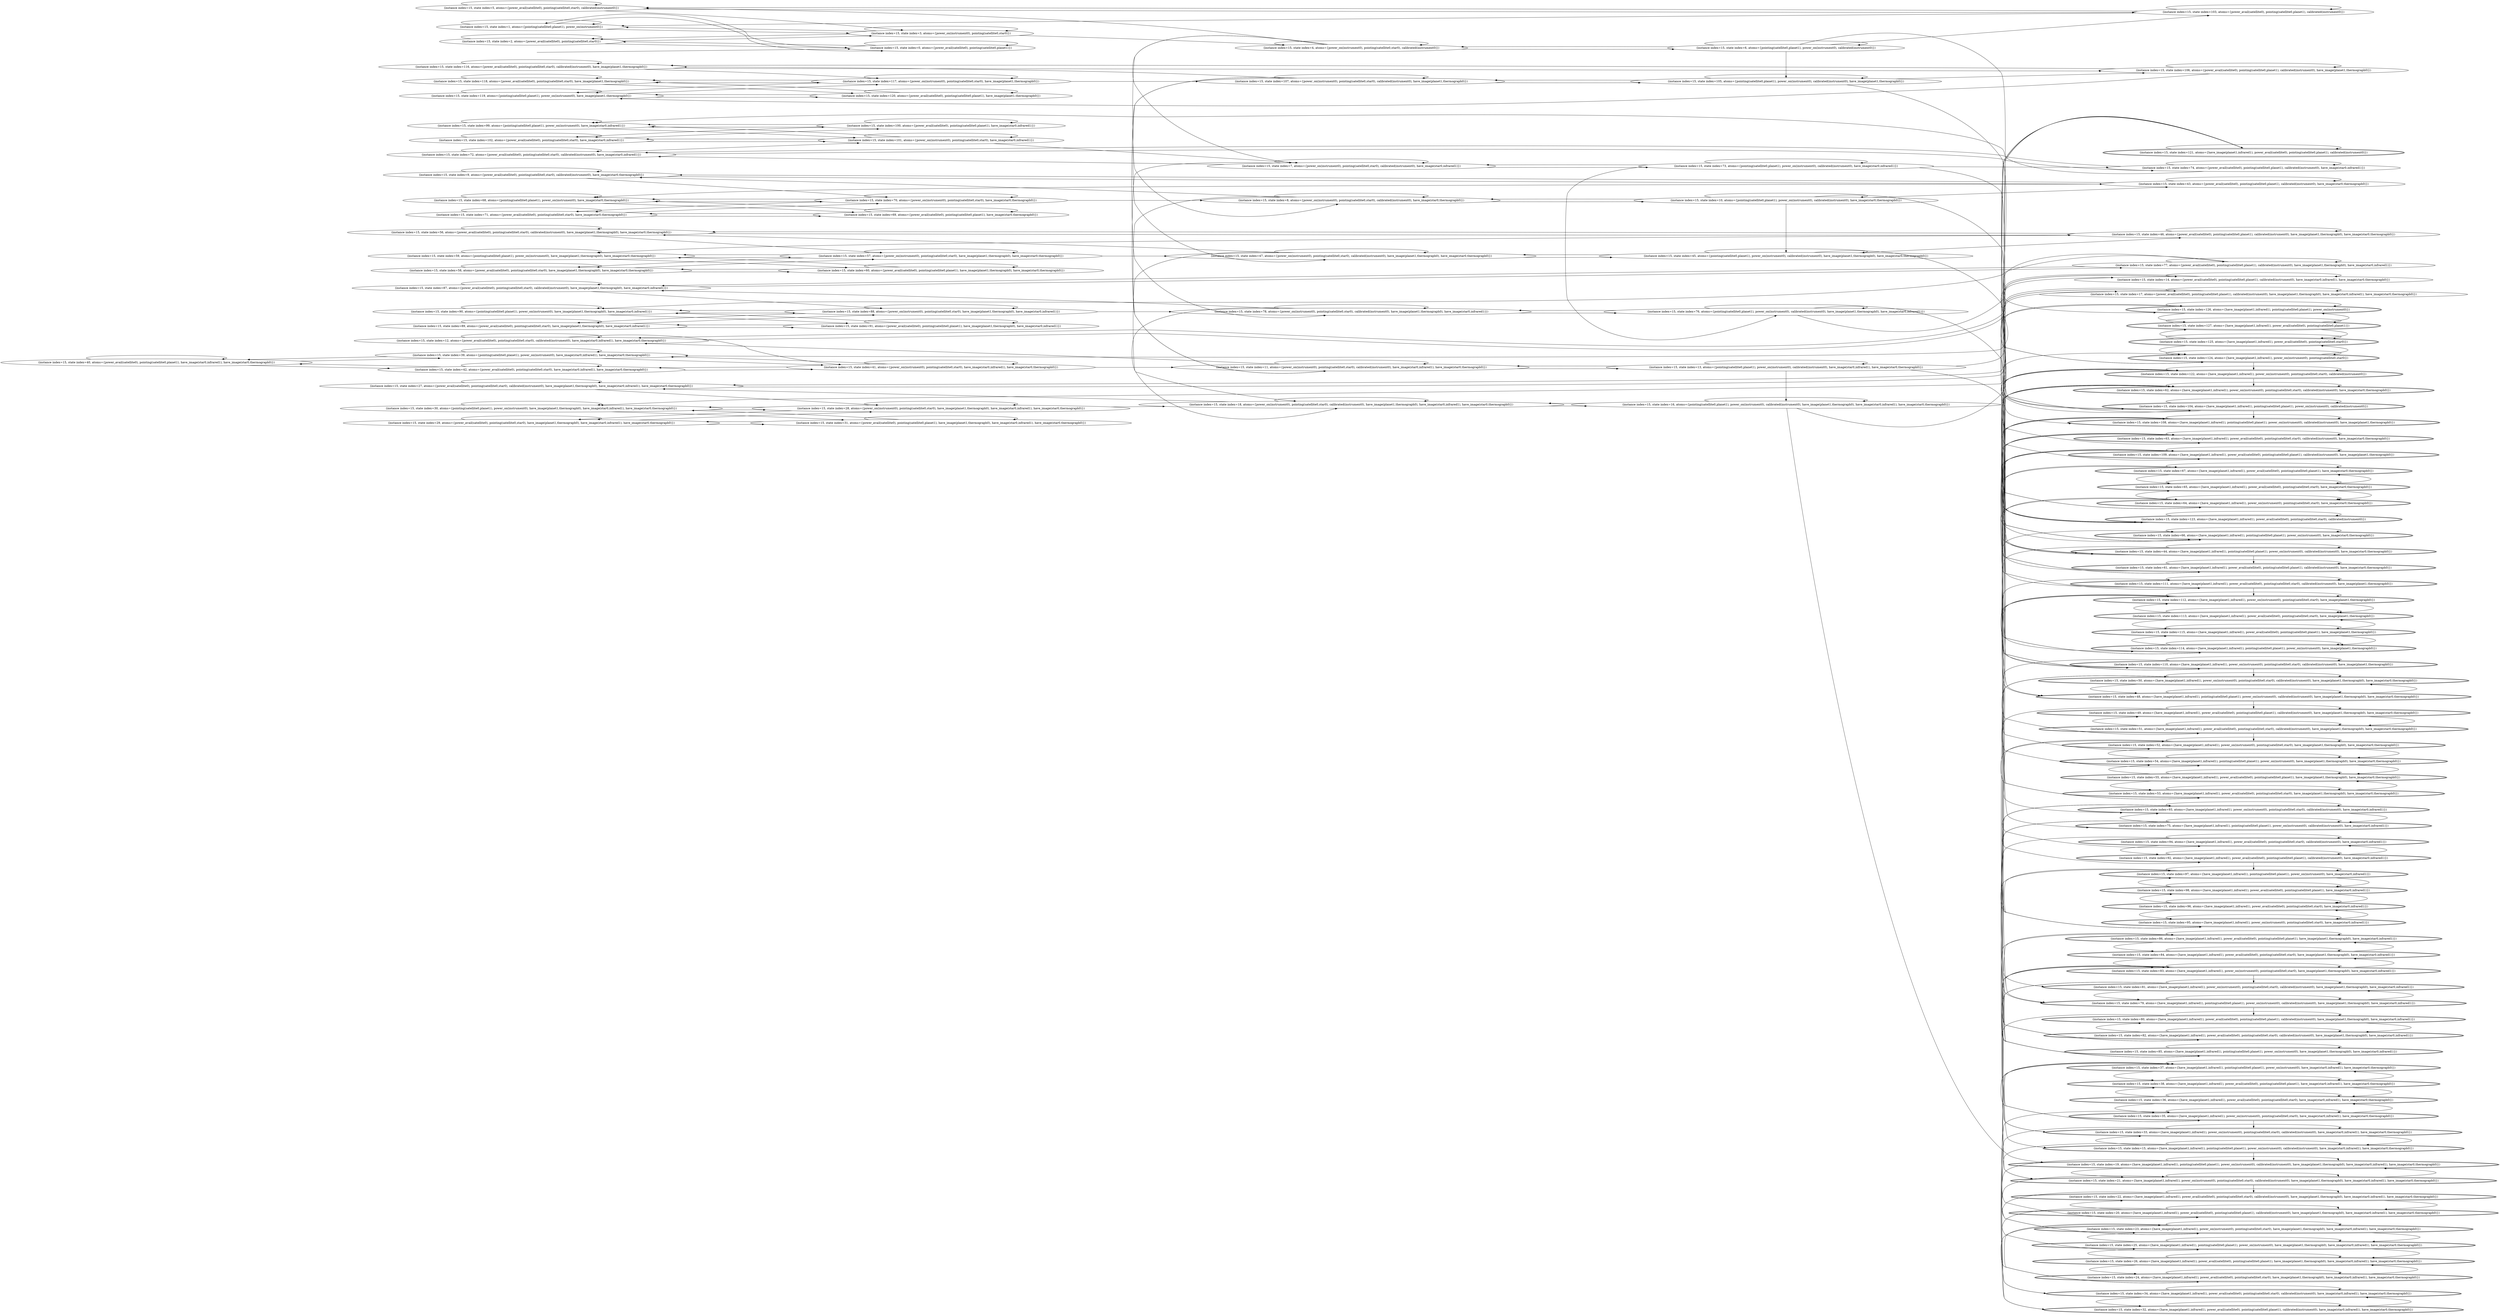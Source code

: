 digraph {
rankdir="LR"
s40[label="(instance index=15, state index=40, atoms={power_avail(satellite0), pointing(satellite0,planet1), have_image(star0,infrared1), have_image(star0,thermograph0)})"]
s0[label="(instance index=15, state index=0, atoms={power_avail(satellite0), pointing(satellite0,planet1)})"]
s106[label="(instance index=15, state index=106, atoms={power_avail(satellite0), pointing(satellite0,planet1), calibrated(instrument0), have_image(planet1,thermograph0)})"]
s120[label="(instance index=15, state index=120, atoms={power_avail(satellite0), pointing(satellite0,planet1), have_image(planet1,thermograph0)})"]
s77[label="(instance index=15, state index=77, atoms={power_avail(satellite0), pointing(satellite0,planet1), calibrated(instrument0), have_image(planet1,thermograph0), have_image(star0,infrared1)})"]
s91[label="(instance index=15, state index=91, atoms={power_avail(satellite0), pointing(satellite0,planet1), have_image(planet1,thermograph0), have_image(star0,infrared1)})"]
s74[label="(instance index=15, state index=74, atoms={power_avail(satellite0), pointing(satellite0,planet1), calibrated(instrument0), have_image(star0,infrared1)})"]
s100[label="(instance index=15, state index=100, atoms={power_avail(satellite0), pointing(satellite0,planet1), have_image(star0,infrared1)})"]
s46[label="(instance index=15, state index=46, atoms={power_avail(satellite0), pointing(satellite0,planet1), calibrated(instrument0), have_image(planet1,thermograph0), have_image(star0,thermograph0)})"]
s60[label="(instance index=15, state index=60, atoms={power_avail(satellite0), pointing(satellite0,planet1), have_image(planet1,thermograph0), have_image(star0,thermograph0)})"]
s43[label="(instance index=15, state index=43, atoms={power_avail(satellite0), pointing(satellite0,planet1), calibrated(instrument0), have_image(star0,thermograph0)})"]
s69[label="(instance index=15, state index=69, atoms={power_avail(satellite0), pointing(satellite0,planet1), have_image(star0,thermograph0)})"]
s103[label="(instance index=15, state index=103, atoms={power_avail(satellite0), pointing(satellite0,planet1), calibrated(instrument0)})"]
s17[label="(instance index=15, state index=17, atoms={power_avail(satellite0), pointing(satellite0,planet1), calibrated(instrument0), have_image(planet1,thermograph0), have_image(star0,infrared1), have_image(star0,thermograph0)})"]
s31[label="(instance index=15, state index=31, atoms={power_avail(satellite0), pointing(satellite0,planet1), have_image(planet1,thermograph0), have_image(star0,infrared1), have_image(star0,thermograph0)})"]
s14[label="(instance index=15, state index=14, atoms={power_avail(satellite0), pointing(satellite0,planet1), calibrated(instrument0), have_image(star0,infrared1), have_image(star0,thermograph0)})"]
s116[label="(instance index=15, state index=116, atoms={power_avail(satellite0), pointing(satellite0,star0), calibrated(instrument0), have_image(planet1,thermograph0)})"]
s118[label="(instance index=15, state index=118, atoms={power_avail(satellite0), pointing(satellite0,star0), have_image(planet1,thermograph0)})"]
s119[label="(instance index=15, state index=119, atoms={pointing(satellite0,planet1), power_on(instrument0), have_image(planet1,thermograph0)})"]
s87[label="(instance index=15, state index=87, atoms={power_avail(satellite0), pointing(satellite0,star0), calibrated(instrument0), have_image(planet1,thermograph0), have_image(star0,infrared1)})"]
s89[label="(instance index=15, state index=89, atoms={power_avail(satellite0), pointing(satellite0,star0), have_image(planet1,thermograph0), have_image(star0,infrared1)})"]
s90[label="(instance index=15, state index=90, atoms={pointing(satellite0,planet1), power_on(instrument0), have_image(planet1,thermograph0), have_image(star0,infrared1)})"]
s72[label="(instance index=15, state index=72, atoms={power_avail(satellite0), pointing(satellite0,star0), calibrated(instrument0), have_image(star0,infrared1)})"]
s99[label="(instance index=15, state index=99, atoms={pointing(satellite0,planet1), power_on(instrument0), have_image(star0,infrared1)})"]
s102[label="(instance index=15, state index=102, atoms={power_avail(satellite0), pointing(satellite0,star0), have_image(star0,infrared1)})"]
s56[label="(instance index=15, state index=56, atoms={power_avail(satellite0), pointing(satellite0,star0), calibrated(instrument0), have_image(planet1,thermograph0), have_image(star0,thermograph0)})"]
s58[label="(instance index=15, state index=58, atoms={power_avail(satellite0), pointing(satellite0,star0), have_image(planet1,thermograph0), have_image(star0,thermograph0)})"]
s59[label="(instance index=15, state index=59, atoms={pointing(satellite0,planet1), power_on(instrument0), have_image(planet1,thermograph0), have_image(star0,thermograph0)})"]
s9[label="(instance index=15, state index=9, atoms={power_avail(satellite0), pointing(satellite0,star0), calibrated(instrument0), have_image(star0,thermograph0)})"]
s68[label="(instance index=15, state index=68, atoms={pointing(satellite0,planet1), power_on(instrument0), have_image(star0,thermograph0)})"]
s71[label="(instance index=15, state index=71, atoms={power_avail(satellite0), pointing(satellite0,star0), have_image(star0,thermograph0)})"]
s1[label="(instance index=15, state index=1, atoms={pointing(satellite0,planet1), power_on(instrument0)})"]
s2[label="(instance index=15, state index=2, atoms={power_avail(satellite0), pointing(satellite0,star0)})"]
s5[label="(instance index=15, state index=5, atoms={power_avail(satellite0), pointing(satellite0,star0), calibrated(instrument0)})"]
s27[label="(instance index=15, state index=27, atoms={power_avail(satellite0), pointing(satellite0,star0), calibrated(instrument0), have_image(planet1,thermograph0), have_image(star0,infrared1), have_image(star0,thermograph0)})"]
s29[label="(instance index=15, state index=29, atoms={power_avail(satellite0), pointing(satellite0,star0), have_image(planet1,thermograph0), have_image(star0,infrared1), have_image(star0,thermograph0)})"]
s30[label="(instance index=15, state index=30, atoms={pointing(satellite0,planet1), power_on(instrument0), have_image(planet1,thermograph0), have_image(star0,infrared1), have_image(star0,thermograph0)})"]
s12[label="(instance index=15, state index=12, atoms={power_avail(satellite0), pointing(satellite0,star0), calibrated(instrument0), have_image(star0,infrared1), have_image(star0,thermograph0)})"]
s39[label="(instance index=15, state index=39, atoms={pointing(satellite0,planet1), power_on(instrument0), have_image(star0,infrared1), have_image(star0,thermograph0)})"]
s42[label="(instance index=15, state index=42, atoms={power_avail(satellite0), pointing(satellite0,star0), have_image(star0,infrared1), have_image(star0,thermograph0)})"]
s117[label="(instance index=15, state index=117, atoms={power_on(instrument0), pointing(satellite0,star0), have_image(planet1,thermograph0)})"]
s88[label="(instance index=15, state index=88, atoms={power_on(instrument0), pointing(satellite0,star0), have_image(planet1,thermograph0), have_image(star0,infrared1)})"]
s101[label="(instance index=15, state index=101, atoms={power_on(instrument0), pointing(satellite0,star0), have_image(star0,infrared1)})"]
s57[label="(instance index=15, state index=57, atoms={power_on(instrument0), pointing(satellite0,star0), have_image(planet1,thermograph0), have_image(star0,thermograph0)})"]
s70[label="(instance index=15, state index=70, atoms={power_on(instrument0), pointing(satellite0,star0), have_image(star0,thermograph0)})"]
s3[label="(instance index=15, state index=3, atoms={power_on(instrument0), pointing(satellite0,star0)})"]
s28[label="(instance index=15, state index=28, atoms={power_on(instrument0), pointing(satellite0,star0), have_image(planet1,thermograph0), have_image(star0,infrared1), have_image(star0,thermograph0)})"]
s41[label="(instance index=15, state index=41, atoms={power_on(instrument0), pointing(satellite0,star0), have_image(star0,infrared1), have_image(star0,thermograph0)})"]
s107[label="(instance index=15, state index=107, atoms={power_on(instrument0), pointing(satellite0,star0), calibrated(instrument0), have_image(planet1,thermograph0)})"]
s78[label="(instance index=15, state index=78, atoms={power_on(instrument0), pointing(satellite0,star0), calibrated(instrument0), have_image(planet1,thermograph0), have_image(star0,infrared1)})"]
s7[label="(instance index=15, state index=7, atoms={power_on(instrument0), pointing(satellite0,star0), calibrated(instrument0), have_image(star0,infrared1)})"]
s47[label="(instance index=15, state index=47, atoms={power_on(instrument0), pointing(satellite0,star0), calibrated(instrument0), have_image(planet1,thermograph0), have_image(star0,thermograph0)})"]
s8[label="(instance index=15, state index=8, atoms={power_on(instrument0), pointing(satellite0,star0), calibrated(instrument0), have_image(star0,thermograph0)})"]
s4[label="(instance index=15, state index=4, atoms={power_on(instrument0), pointing(satellite0,star0), calibrated(instrument0)})"]
s18[label="(instance index=15, state index=18, atoms={power_on(instrument0), pointing(satellite0,star0), calibrated(instrument0), have_image(planet1,thermograph0), have_image(star0,infrared1), have_image(star0,thermograph0)})"]
s11[label="(instance index=15, state index=11, atoms={power_on(instrument0), pointing(satellite0,star0), calibrated(instrument0), have_image(star0,infrared1), have_image(star0,thermograph0)})"]
s105[label="(instance index=15, state index=105, atoms={pointing(satellite0,planet1), power_on(instrument0), calibrated(instrument0), have_image(planet1,thermograph0)})"]
s76[label="(instance index=15, state index=76, atoms={pointing(satellite0,planet1), power_on(instrument0), calibrated(instrument0), have_image(planet1,thermograph0), have_image(star0,infrared1)})"]
s73[label="(instance index=15, state index=73, atoms={pointing(satellite0,planet1), power_on(instrument0), calibrated(instrument0), have_image(star0,infrared1)})"]
s45[label="(instance index=15, state index=45, atoms={pointing(satellite0,planet1), power_on(instrument0), calibrated(instrument0), have_image(planet1,thermograph0), have_image(star0,thermograph0)})"]
s10[label="(instance index=15, state index=10, atoms={pointing(satellite0,planet1), power_on(instrument0), calibrated(instrument0), have_image(star0,thermograph0)})"]
s6[label="(instance index=15, state index=6, atoms={pointing(satellite0,planet1), power_on(instrument0), calibrated(instrument0)})"]
s16[label="(instance index=15, state index=16, atoms={pointing(satellite0,planet1), power_on(instrument0), calibrated(instrument0), have_image(planet1,thermograph0), have_image(star0,infrared1), have_image(star0,thermograph0)})"]
s13[label="(instance index=15, state index=13, atoms={pointing(satellite0,planet1), power_on(instrument0), calibrated(instrument0), have_image(star0,infrared1), have_image(star0,thermograph0)})"]
s23[peripheries=2,label="(instance index=15, state index=23, atoms={have_image(planet1,infrared1), power_on(instrument0), pointing(satellite0,star0), have_image(planet1,thermograph0), have_image(star0,infrared1), have_image(star0,thermograph0)})"]
s32[peripheries=2,label="(instance index=15, state index=32, atoms={have_image(planet1,infrared1), power_avail(satellite0), pointing(satellite0,planet1), calibrated(instrument0), have_image(star0,infrared1), have_image(star0,thermograph0)})"]
s92[peripheries=2,label="(instance index=15, state index=92, atoms={have_image(planet1,infrared1), power_avail(satellite0), pointing(satellite0,planet1), calibrated(instrument0), have_image(star0,infrared1)})"]
s33[peripheries=2,label="(instance index=15, state index=33, atoms={have_image(planet1,infrared1), power_on(instrument0), pointing(satellite0,star0), calibrated(instrument0), have_image(star0,infrared1), have_image(star0,thermograph0)})"]
s93[peripheries=2,label="(instance index=15, state index=93, atoms={have_image(planet1,infrared1), power_on(instrument0), pointing(satellite0,star0), calibrated(instrument0), have_image(star0,infrared1)})"]
s34[peripheries=2,label="(instance index=15, state index=34, atoms={have_image(planet1,infrared1), power_avail(satellite0), pointing(satellite0,star0), calibrated(instrument0), have_image(star0,infrared1), have_image(star0,thermograph0)})"]
s104[peripheries=2,label="(instance index=15, state index=104, atoms={have_image(planet1,infrared1), pointing(satellite0,planet1), power_on(instrument0), calibrated(instrument0)})"]
s44[peripheries=2,label="(instance index=15, state index=44, atoms={have_image(planet1,infrared1), pointing(satellite0,planet1), power_on(instrument0), calibrated(instrument0), have_image(star0,thermograph0)})"]
s48[peripheries=2,label="(instance index=15, state index=48, atoms={have_image(planet1,infrared1), pointing(satellite0,planet1), power_on(instrument0), calibrated(instrument0), have_image(planet1,thermograph0), have_image(star0,thermograph0)})"]
s115[peripheries=2,label="(instance index=15, state index=115, atoms={have_image(planet1,infrared1), power_avail(satellite0), pointing(satellite0,planet1), have_image(planet1,thermograph0)})"]
s111[peripheries=2,label="(instance index=15, state index=111, atoms={have_image(planet1,infrared1), power_avail(satellite0), pointing(satellite0,star0), calibrated(instrument0), have_image(planet1,thermograph0)})"]
s52[peripheries=2,label="(instance index=15, state index=52, atoms={have_image(planet1,infrared1), power_on(instrument0), pointing(satellite0,star0), have_image(planet1,thermograph0), have_image(star0,thermograph0)})"]
s61[peripheries=2,label="(instance index=15, state index=61, atoms={have_image(planet1,infrared1), power_avail(satellite0), pointing(satellite0,planet1), calibrated(instrument0), have_image(star0,thermograph0)})"]
s49[peripheries=2,label="(instance index=15, state index=49, atoms={have_image(planet1,infrared1), power_avail(satellite0), pointing(satellite0,planet1), calibrated(instrument0), have_image(planet1,thermograph0), have_image(star0,thermograph0)})"]
s108[peripheries=2,label="(instance index=15, state index=108, atoms={have_image(planet1,infrared1), pointing(satellite0,planet1), power_on(instrument0), calibrated(instrument0), have_image(planet1,thermograph0)})"]
s79[peripheries=2,label="(instance index=15, state index=79, atoms={have_image(planet1,infrared1), pointing(satellite0,planet1), power_on(instrument0), calibrated(instrument0), have_image(planet1,thermograph0), have_image(star0,infrared1)})"]
s50[peripheries=2,label="(instance index=15, state index=50, atoms={have_image(planet1,infrared1), power_on(instrument0), pointing(satellite0,star0), calibrated(instrument0), have_image(planet1,thermograph0), have_image(star0,thermograph0)})"]
s109[peripheries=2,label="(instance index=15, state index=109, atoms={have_image(planet1,infrared1), power_avail(satellite0), pointing(satellite0,planet1), calibrated(instrument0), have_image(planet1,thermograph0)})"]
s21[peripheries=2,label="(instance index=15, state index=21, atoms={have_image(planet1,infrared1), power_on(instrument0), pointing(satellite0,star0), calibrated(instrument0), have_image(planet1,thermograph0), have_image(star0,infrared1), have_image(star0,thermograph0)})"]
s80[peripheries=2,label="(instance index=15, state index=80, atoms={have_image(planet1,infrared1), power_avail(satellite0), pointing(satellite0,planet1), calibrated(instrument0), have_image(planet1,thermograph0), have_image(star0,infrared1)})"]
s38[peripheries=2,label="(instance index=15, state index=38, atoms={have_image(planet1,infrared1), power_avail(satellite0), pointing(satellite0,planet1), have_image(star0,infrared1), have_image(star0,thermograph0)})"]
s97[peripheries=2,label="(instance index=15, state index=97, atoms={have_image(planet1,infrared1), pointing(satellite0,planet1), power_on(instrument0), have_image(star0,infrared1)})"]
s51[peripheries=2,label="(instance index=15, state index=51, atoms={have_image(planet1,infrared1), power_avail(satellite0), pointing(satellite0,star0), calibrated(instrument0), have_image(planet1,thermograph0), have_image(star0,thermograph0)})"]
s110[peripheries=2,label="(instance index=15, state index=110, atoms={have_image(planet1,infrared1), power_on(instrument0), pointing(satellite0,star0), calibrated(instrument0), have_image(planet1,thermograph0)})"]
s22[peripheries=2,label="(instance index=15, state index=22, atoms={have_image(planet1,infrared1), power_avail(satellite0), pointing(satellite0,star0), calibrated(instrument0), have_image(planet1,thermograph0), have_image(star0,infrared1), have_image(star0,thermograph0)})"]
s81[peripheries=2,label="(instance index=15, state index=81, atoms={have_image(planet1,infrared1), power_on(instrument0), pointing(satellite0,star0), calibrated(instrument0), have_image(planet1,thermograph0), have_image(star0,infrared1)})"]
s35[peripheries=2,label="(instance index=15, state index=35, atoms={have_image(planet1,infrared1), power_on(instrument0), pointing(satellite0,star0), have_image(star0,infrared1), have_image(star0,thermograph0)})"]
s94[peripheries=2,label="(instance index=15, state index=94, atoms={have_image(planet1,infrared1), power_avail(satellite0), pointing(satellite0,star0), calibrated(instrument0), have_image(star0,infrared1)})"]
s98[peripheries=2,label="(instance index=15, state index=98, atoms={have_image(planet1,infrared1), power_avail(satellite0), pointing(satellite0,planet1), have_image(star0,infrared1)})"]
s127[peripheries=2,label="(instance index=15, state index=127, atoms={have_image(planet1,infrared1), power_avail(satellite0), pointing(satellite0,planet1)})"]
s65[peripheries=2,label="(instance index=15, state index=65, atoms={have_image(planet1,infrared1), power_avail(satellite0), pointing(satellite0,star0), have_image(star0,thermograph0)})"]
s124[peripheries=2,label="(instance index=15, state index=124, atoms={have_image(planet1,infrared1), power_on(instrument0), pointing(satellite0,star0)})"]
s36[peripheries=2,label="(instance index=15, state index=36, atoms={have_image(planet1,infrared1), power_avail(satellite0), pointing(satellite0,star0), have_image(star0,infrared1), have_image(star0,thermograph0)})"]
s95[peripheries=2,label="(instance index=15, state index=95, atoms={have_image(planet1,infrared1), power_on(instrument0), pointing(satellite0,star0), have_image(star0,infrared1)})"]
s53[peripheries=2,label="(instance index=15, state index=53, atoms={have_image(planet1,infrared1), power_avail(satellite0), pointing(satellite0,star0), have_image(planet1,thermograph0), have_image(star0,thermograph0)})"]
s112[peripheries=2,label="(instance index=15, state index=112, atoms={have_image(planet1,infrared1), power_on(instrument0), pointing(satellite0,star0), have_image(planet1,thermograph0)})"]
s24[peripheries=2,label="(instance index=15, state index=24, atoms={have_image(planet1,infrared1), power_avail(satellite0), pointing(satellite0,star0), have_image(planet1,thermograph0), have_image(star0,infrared1), have_image(star0,thermograph0)})"]
s83[peripheries=2,label="(instance index=15, state index=83, atoms={have_image(planet1,infrared1), power_on(instrument0), pointing(satellite0,star0), have_image(planet1,thermograph0), have_image(star0,infrared1)})"]
s66[peripheries=2,label="(instance index=15, state index=66, atoms={have_image(planet1,infrared1), pointing(satellite0,planet1), power_on(instrument0), have_image(star0,thermograph0)})"]
s125[peripheries=2,label="(instance index=15, state index=125, atoms={have_image(planet1,infrared1), power_avail(satellite0), pointing(satellite0,star0)})"]
s37[peripheries=2,label="(instance index=15, state index=37, atoms={have_image(planet1,infrared1), pointing(satellite0,planet1), power_on(instrument0), have_image(star0,infrared1), have_image(star0,thermograph0)})"]
s96[peripheries=2,label="(instance index=15, state index=96, atoms={have_image(planet1,infrared1), power_avail(satellite0), pointing(satellite0,star0), have_image(star0,infrared1)})"]
s126[peripheries=2,label="(instance index=15, state index=126, atoms={have_image(planet1,infrared1), pointing(satellite0,planet1), power_on(instrument0)})"]
s67[peripheries=2,label="(instance index=15, state index=67, atoms={have_image(planet1,infrared1), power_avail(satellite0), pointing(satellite0,planet1), have_image(star0,thermograph0)})"]
s54[peripheries=2,label="(instance index=15, state index=54, atoms={have_image(planet1,infrared1), pointing(satellite0,planet1), power_on(instrument0), have_image(planet1,thermograph0), have_image(star0,thermograph0)})"]
s113[peripheries=2,label="(instance index=15, state index=113, atoms={have_image(planet1,infrared1), power_avail(satellite0), pointing(satellite0,star0), have_image(planet1,thermograph0)})"]
s25[peripheries=2,label="(instance index=15, state index=25, atoms={have_image(planet1,infrared1), pointing(satellite0,planet1), power_on(instrument0), have_image(planet1,thermograph0), have_image(star0,infrared1), have_image(star0,thermograph0)})"]
s84[peripheries=2,label="(instance index=15, state index=84, atoms={have_image(planet1,infrared1), power_avail(satellite0), pointing(satellite0,star0), have_image(planet1,thermograph0), have_image(star0,infrared1)})"]
s55[peripheries=2,label="(instance index=15, state index=55, atoms={have_image(planet1,infrared1), power_avail(satellite0), pointing(satellite0,planet1), have_image(planet1,thermograph0), have_image(star0,thermograph0)})"]
s114[peripheries=2,label="(instance index=15, state index=114, atoms={have_image(planet1,infrared1), pointing(satellite0,planet1), power_on(instrument0), have_image(planet1,thermograph0)})"]
s26[peripheries=2,label="(instance index=15, state index=26, atoms={have_image(planet1,infrared1), power_avail(satellite0), pointing(satellite0,planet1), have_image(planet1,thermograph0), have_image(star0,infrared1), have_image(star0,thermograph0)})"]
s85[peripheries=2,label="(instance index=15, state index=85, atoms={have_image(planet1,infrared1), pointing(satellite0,planet1), power_on(instrument0), have_image(planet1,thermograph0), have_image(star0,infrared1)})"]
s75[peripheries=2,label="(instance index=15, state index=75, atoms={have_image(planet1,infrared1), pointing(satellite0,planet1), power_on(instrument0), calibrated(instrument0), have_image(star0,infrared1)})"]
s123[peripheries=2,label="(instance index=15, state index=123, atoms={have_image(planet1,infrared1), power_avail(satellite0), pointing(satellite0,star0), calibrated(instrument0)})"]
s64[peripheries=2,label="(instance index=15, state index=64, atoms={have_image(planet1,infrared1), power_on(instrument0), pointing(satellite0,star0), have_image(star0,thermograph0)})"]
s122[peripheries=2,label="(instance index=15, state index=122, atoms={have_image(planet1,infrared1), power_on(instrument0), pointing(satellite0,star0), calibrated(instrument0)})"]
s63[peripheries=2,label="(instance index=15, state index=63, atoms={have_image(planet1,infrared1), power_avail(satellite0), pointing(satellite0,star0), calibrated(instrument0), have_image(star0,thermograph0)})"]
s121[peripheries=2,label="(instance index=15, state index=121, atoms={have_image(planet1,infrared1), power_avail(satellite0), pointing(satellite0,planet1), calibrated(instrument0)})"]
s62[peripheries=2,label="(instance index=15, state index=62, atoms={have_image(planet1,infrared1), power_on(instrument0), pointing(satellite0,star0), calibrated(instrument0), have_image(star0,thermograph0)})"]
s20[peripheries=2,label="(instance index=15, state index=20, atoms={have_image(planet1,infrared1), power_avail(satellite0), pointing(satellite0,planet1), calibrated(instrument0), have_image(planet1,thermograph0), have_image(star0,infrared1), have_image(star0,thermograph0)})"]
s86[peripheries=2,label="(instance index=15, state index=86, atoms={have_image(planet1,infrared1), power_avail(satellite0), pointing(satellite0,planet1), have_image(planet1,thermograph0), have_image(star0,infrared1)})"]
s19[peripheries=2,label="(instance index=15, state index=19, atoms={have_image(planet1,infrared1), pointing(satellite0,planet1), power_on(instrument0), calibrated(instrument0), have_image(planet1,thermograph0), have_image(star0,infrared1), have_image(star0,thermograph0)})"]
s82[peripheries=2,label="(instance index=15, state index=82, atoms={have_image(planet1,infrared1), power_avail(satellite0), pointing(satellite0,star0), calibrated(instrument0), have_image(planet1,thermograph0), have_image(star0,infrared1)})"]
s15[peripheries=2,label="(instance index=15, state index=15, atoms={have_image(planet1,infrared1), pointing(satellite0,planet1), power_on(instrument0), calibrated(instrument0), have_image(star0,infrared1), have_image(star0,thermograph0)})"]
Dangling [ label = "", style = invis ]
{ rank = same; Dangling }
Dangling -> s0
{ rank = same; s0}
{ rank = same; s116,s118,s119,s87,s89,s90,s72,s99,s102,s56,s58,s59,s9,s68,s71,s1,s2,s5,s27,s29,s30,s12,s39,s42}
{ rank = same; s117,s88,s101,s57,s70,s3,s28,s41}
{ rank = same; s107,s78,s7,s47,s8,s4,s18,s11}
{ rank = same; s105,s76,s73,s45,s10,s6,s16,s13}
{ rank = same; s23,s32,s92,s33,s93,s34,s104,s44,s48,s115,s111,s52,s61,s49,s108,s79,s50,s109,s21,s80,s38,s97,s51,s110,s22,s81,s35,s94,s98,s127,s65,s124,s36,s95,s53,s112,s24,s83,s66,s125,s37,s96,s126,s67,s54,s113,s25,s84,s55,s114,s26,s85,s75,s123,s64,s122,s63,s121,s62,s20,s86,s19,s82,s15}
{
s40->s39
s40->s42
s40->s40
s0->s2
s0->s1
s0->s0
s106->s119
s106->s116
s106->s106
s120->s119
s120->s118
s120->s120
s77->s77
s77->s87
s77->s90
s91->s91
s91->s90
s91->s89
s74->s74
s74->s99
s74->s72
s100->s100
s100->s102
s100->s99
s46->s46
s46->s59
s46->s56
s60->s60
s60->s59
s60->s58
s43->s68
s43->s43
s43->s9
s69->s69
s69->s71
s69->s68
s103->s5
s103->s103
s103->s1
s17->s30
s17->s27
s17->s17
s31->s31
s31->s30
s31->s29
s14->s14
s14->s39
s14->s12
}
{
s116->s117
s116->s116
s116->s106
s118->s118
s118->s117
s118->s120
s119->s119
s119->s117
s119->s120
s87->s87
s87->s77
s87->s88
s89->s89
s89->s91
s89->s88
s90->s90
s90->s91
s90->s88
s72->s101
s72->s74
s72->s72
s99->s101
s99->s100
s99->s99
s102->s102
s102->s101
s102->s100
s56->s46
s56->s57
s56->s56
s58->s58
s58->s60
s58->s57
s59->s59
s59->s60
s59->s57
s9->s70
s9->s43
s9->s9
s68->s70
s68->s69
s68->s68
s71->s71
s71->s70
s71->s69
s1->s1
s1->s3
s1->s0
s2->s2
s2->s3
s2->s0
s5->s103
s5->s5
s5->s3
s27->s28
s27->s27
s27->s17
s29->s29
s29->s31
s29->s28
s30->s30
s30->s31
s30->s28
s12->s12
s12->s14
s12->s41
s39->s39
s39->s41
s39->s40
s42->s42
s42->s41
s42->s40
}
{
s117->s119
s117->s118
s117->s117
s117->s107
s88->s90
s88->s89
s88->s78
s88->s88
s101->s7
s101->s102
s101->s101
s101->s99
s57->s59
s57->s58
s57->s47
s57->s57
s70->s71
s70->s70
s70->s68
s70->s8
s3->s4
s3->s3
s3->s2
s3->s1
s28->s30
s28->s29
s28->s28
s28->s18
s41->s39
s41->s42
s41->s11
s41->s41
}
{
s107->s116
s107->s78
s107->s47
s107->s107
s107->s105
s78->s87
s78->s76
s78->s78
s78->s18
s7->s11
s7->s73
s7->s7
s7->s72
s47->s47
s47->s45
s47->s18
s47->s56
s8->s11
s8->s10
s8->s9
s8->s8
s4->s8
s4->s7
s4->s6
s4->s5
s4->s4
s18->s27
s18->s18
s18->s16
s11->s13
s11->s12
s11->s11
}
{
s105->s108
s105->s107
s105->s106
s105->s105
s76->s79
s76->s78
s76->s77
s76->s76
s73->s76
s73->s75
s73->s74
s73->s73
s73->s7
s45->s47
s45->s46
s45->s45
s45->s48
s10->s44
s10->s45
s10->s10
s10->s43
s10->s8
s6->s105
s6->s103
s6->s6
s6->s104
s6->s4
s16->s19
s16->s18
s16->s17
s16->s16
s13->s15
s13->s14
s13->s13
s13->s16
s13->s11
}
{
s23->s23
s23->s21
s23->s25
s23->s24
s32->s37
s32->s34
s32->s32
s92->s92
s92->s94
s92->s97
s33->s34
s33->s15
s33->s33
s93->s94
s93->s75
s93->s93
s93->s33
s34->s34
s34->s35
s34->s32
s104->s108
s104->s122
s104->s121
s104->s104
s44->s62
s44->s61
s44->s44
s44->s48
s48->s50
s48->s49
s48->s48
s115->s115
s115->s114
s115->s113
s111->s111
s111->s109
s111->s112
s52->s54
s52->s53
s52->s52
s52->s50
s61->s61
s61->s63
s61->s66
s49->s54
s49->s51
s49->s49
s108->s110
s108->s109
s108->s108
s79->s79
s79->s81
s79->s80
s50->s21
s50->s51
s50->s50
s50->s48
s109->s109
s109->s111
s109->s114
s21->s21
s21->s22
s21->s19
s80->s85
s80->s82
s80->s80
s38->s38
s38->s37
s38->s36
s97->s95
s97->s98
s97->s97
s51->s51
s51->s52
s51->s49
s110->s81
s110->s111
s110->s50
s110->s110
s110->s108
s22->s22
s22->s23
s22->s20
s81->s79
s81->s82
s81->s21
s81->s81
s35->s37
s35->s36
s35->s35
s35->s33
s94->s94
s94->s95
s94->s92
s98->s98
s98->s97
s98->s96
s127->s127
s127->s126
s127->s125
s65->s65
s65->s67
s65->s64
s124->s126
s124->s125
s124->s124
s124->s122
s36->s36
s36->s38
s36->s35
s95->s95
s95->s93
s95->s97
s95->s96
s53->s53
s53->s55
s53->s52
s112->s110
s112->s114
s112->s113
s112->s112
s24->s23
s24->s26
s24->s24
s83->s85
s83->s84
s83->s83
s83->s81
s66->s66
s66->s67
s66->s64
s125->s125
s125->s127
s125->s124
s37->s37
s37->s38
s37->s35
s96->s95
s96->s98
s96->s96
s126->s126
s126->s127
s126->s124
s67->s67
s67->s66
s67->s65
s54->s54
s54->s55
s54->s52
s113->s113
s113->s115
s113->s112
s25->s23
s25->s26
s25->s25
s84->s84
s84->s86
s84->s83
s55->s55
s55->s54
s55->s53
s114->s114
s114->s115
s114->s112
s26->s26
s26->s25
s26->s24
s85->s85
s85->s86
s85->s83
s75->s79
s75->s93
s75->s92
s75->s75
s123->s123
s123->s124
s123->s121
s64->s62
s64->s66
s64->s65
s64->s64
s122->s93
s122->s123
s122->s62
s122->s122
s122->s104
s63->s63
s63->s61
s63->s64
s121->s126
s121->s123
s121->s121
s62->s62
s62->s44
s62->s63
s62->s33
s20->s20
s20->s22
s20->s25
s86->s86
s86->s85
s86->s84
s19->s21
s19->s20
s19->s19
s82->s82
s82->s83
s82->s80
s15->s15
s15->s19
s15->s33
s15->s32
}
}

